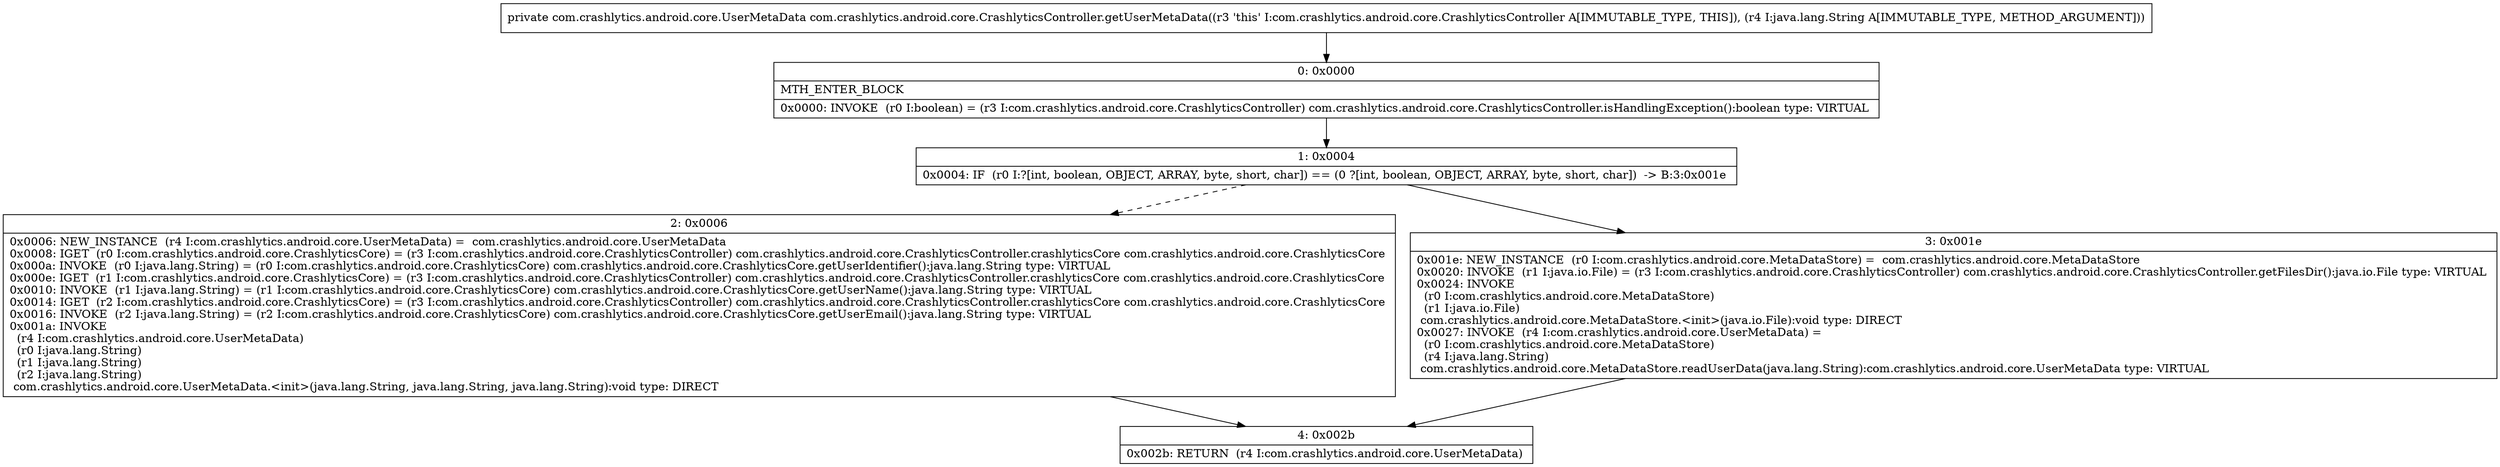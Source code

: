 digraph "CFG forcom.crashlytics.android.core.CrashlyticsController.getUserMetaData(Ljava\/lang\/String;)Lcom\/crashlytics\/android\/core\/UserMetaData;" {
Node_0 [shape=record,label="{0\:\ 0x0000|MTH_ENTER_BLOCK\l|0x0000: INVOKE  (r0 I:boolean) = (r3 I:com.crashlytics.android.core.CrashlyticsController) com.crashlytics.android.core.CrashlyticsController.isHandlingException():boolean type: VIRTUAL \l}"];
Node_1 [shape=record,label="{1\:\ 0x0004|0x0004: IF  (r0 I:?[int, boolean, OBJECT, ARRAY, byte, short, char]) == (0 ?[int, boolean, OBJECT, ARRAY, byte, short, char])  \-\> B:3:0x001e \l}"];
Node_2 [shape=record,label="{2\:\ 0x0006|0x0006: NEW_INSTANCE  (r4 I:com.crashlytics.android.core.UserMetaData) =  com.crashlytics.android.core.UserMetaData \l0x0008: IGET  (r0 I:com.crashlytics.android.core.CrashlyticsCore) = (r3 I:com.crashlytics.android.core.CrashlyticsController) com.crashlytics.android.core.CrashlyticsController.crashlyticsCore com.crashlytics.android.core.CrashlyticsCore \l0x000a: INVOKE  (r0 I:java.lang.String) = (r0 I:com.crashlytics.android.core.CrashlyticsCore) com.crashlytics.android.core.CrashlyticsCore.getUserIdentifier():java.lang.String type: VIRTUAL \l0x000e: IGET  (r1 I:com.crashlytics.android.core.CrashlyticsCore) = (r3 I:com.crashlytics.android.core.CrashlyticsController) com.crashlytics.android.core.CrashlyticsController.crashlyticsCore com.crashlytics.android.core.CrashlyticsCore \l0x0010: INVOKE  (r1 I:java.lang.String) = (r1 I:com.crashlytics.android.core.CrashlyticsCore) com.crashlytics.android.core.CrashlyticsCore.getUserName():java.lang.String type: VIRTUAL \l0x0014: IGET  (r2 I:com.crashlytics.android.core.CrashlyticsCore) = (r3 I:com.crashlytics.android.core.CrashlyticsController) com.crashlytics.android.core.CrashlyticsController.crashlyticsCore com.crashlytics.android.core.CrashlyticsCore \l0x0016: INVOKE  (r2 I:java.lang.String) = (r2 I:com.crashlytics.android.core.CrashlyticsCore) com.crashlytics.android.core.CrashlyticsCore.getUserEmail():java.lang.String type: VIRTUAL \l0x001a: INVOKE  \l  (r4 I:com.crashlytics.android.core.UserMetaData)\l  (r0 I:java.lang.String)\l  (r1 I:java.lang.String)\l  (r2 I:java.lang.String)\l com.crashlytics.android.core.UserMetaData.\<init\>(java.lang.String, java.lang.String, java.lang.String):void type: DIRECT \l}"];
Node_3 [shape=record,label="{3\:\ 0x001e|0x001e: NEW_INSTANCE  (r0 I:com.crashlytics.android.core.MetaDataStore) =  com.crashlytics.android.core.MetaDataStore \l0x0020: INVOKE  (r1 I:java.io.File) = (r3 I:com.crashlytics.android.core.CrashlyticsController) com.crashlytics.android.core.CrashlyticsController.getFilesDir():java.io.File type: VIRTUAL \l0x0024: INVOKE  \l  (r0 I:com.crashlytics.android.core.MetaDataStore)\l  (r1 I:java.io.File)\l com.crashlytics.android.core.MetaDataStore.\<init\>(java.io.File):void type: DIRECT \l0x0027: INVOKE  (r4 I:com.crashlytics.android.core.UserMetaData) = \l  (r0 I:com.crashlytics.android.core.MetaDataStore)\l  (r4 I:java.lang.String)\l com.crashlytics.android.core.MetaDataStore.readUserData(java.lang.String):com.crashlytics.android.core.UserMetaData type: VIRTUAL \l}"];
Node_4 [shape=record,label="{4\:\ 0x002b|0x002b: RETURN  (r4 I:com.crashlytics.android.core.UserMetaData) \l}"];
MethodNode[shape=record,label="{private com.crashlytics.android.core.UserMetaData com.crashlytics.android.core.CrashlyticsController.getUserMetaData((r3 'this' I:com.crashlytics.android.core.CrashlyticsController A[IMMUTABLE_TYPE, THIS]), (r4 I:java.lang.String A[IMMUTABLE_TYPE, METHOD_ARGUMENT])) }"];
MethodNode -> Node_0;
Node_0 -> Node_1;
Node_1 -> Node_2[style=dashed];
Node_1 -> Node_3;
Node_2 -> Node_4;
Node_3 -> Node_4;
}

